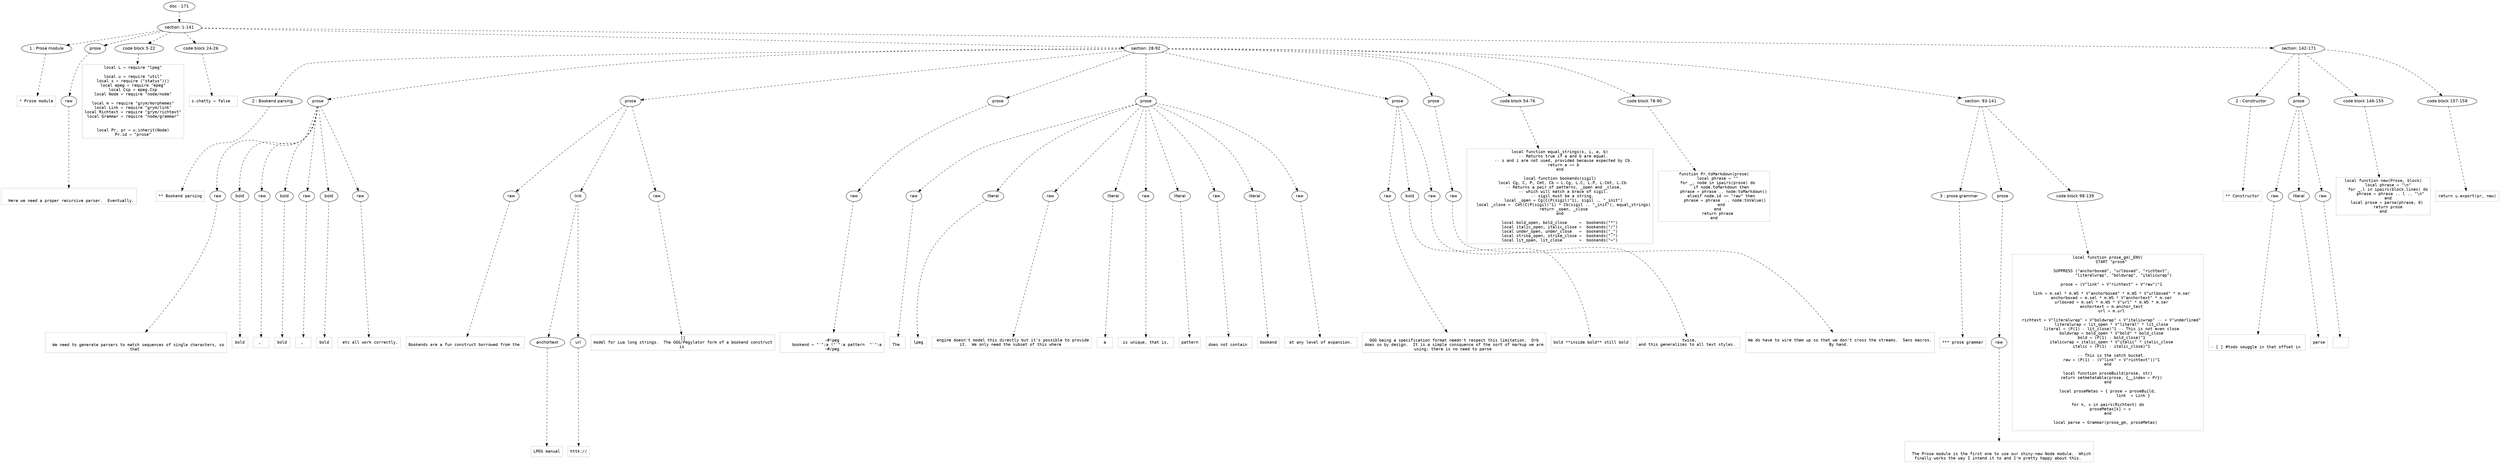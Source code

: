 digraph hierarchy {

node [fontname=Helvetica]
edge [style=dashed]

doc_0 [label="doc - 171"]


doc_0 -> { section_1}
{rank=same; section_1}

section_1 [label="section: 1-141"]


section_1 -> { header_2 prose_3 codeblock_4 codeblock_5 section_6 section_7}
{rank=same; header_2 prose_3 codeblock_4 codeblock_5 section_6 section_7}

header_2 [label="1 : Prose module"]

prose_3 [label="prose"]

codeblock_4 [label="code block 5-22"]

codeblock_5 [label="code block 24-26"]

section_6 [label="section: 28-92"]

section_7 [label="section: 142-171"]


header_2 -> leaf_8
leaf_8  [color=Gray,shape=rectangle,fontname=Inconsolata,label="* Prose module"]
prose_3 -> { raw_9}
{rank=same; raw_9}

raw_9 [label="raw"]


raw_9 -> leaf_10
leaf_10  [color=Gray,shape=rectangle,fontname=Inconsolata,label="

  Here we need a proper recursive parser.  Eventually.
"]
codeblock_4 -> leaf_11
leaf_11  [color=Gray,shape=rectangle,fontname=Inconsolata,label="local L = require \"lpeg\"

local u = require \"util\"
local s = require (\"status\")()
local epeg = require \"epeg\"
local Csp = epeg.Csp
local Node = require \"node/node\"

local m = require \"grym/morphemes\"
local Link = require \"grym/link\"
local Richtext = require \"grym/richtext\"
local Grammar = require \"node/grammar\"


local Pr, pr = u.inherit(Node)
Pr.id = \"prose\""]
codeblock_5 -> leaf_12
leaf_12  [color=Gray,shape=rectangle,fontname=Inconsolata,label="s.chatty = false  "]
section_6 -> { header_13 prose_14 prose_15 prose_16 prose_17 prose_18 prose_19 codeblock_20 codeblock_21 section_22}
{rank=same; header_13 prose_14 prose_15 prose_16 prose_17 prose_18 prose_19 codeblock_20 codeblock_21 section_22}

header_13 [label="2 : Bookend parsing"]

prose_14 [label="prose"]

prose_15 [label="prose"]

prose_16 [label="prose"]

prose_17 [label="prose"]

prose_18 [label="prose"]

prose_19 [label="prose"]

codeblock_20 [label="code block 54-76"]

codeblock_21 [label="code block 78-90"]

section_22 [label="section: 93-141"]


header_13 -> leaf_23
leaf_23  [color=Gray,shape=rectangle,fontname=Inconsolata,label="** Bookend parsing"]
prose_14 -> { raw_24 bold_25 raw_26 bold_27 raw_28 bold_29 raw_30}
{rank=same; raw_24 bold_25 raw_26 bold_27 raw_28 bold_29 raw_30}

raw_24 [label="raw"]

bold_25 [label="bold"]

raw_26 [label="raw"]

bold_27 [label="bold"]

raw_28 [label="raw"]

bold_29 [label="bold"]

raw_30 [label="raw"]


raw_24 -> leaf_31
leaf_31  [color=Gray,shape=rectangle,fontname=Inconsolata,label="

  We need to generate parsers to match sequences of single characters, so
that "]
bold_25 -> leaf_32
leaf_32  [color=Gray,shape=rectangle,fontname=Inconsolata,label="bold"]
raw_26 -> leaf_33
leaf_33  [color=Gray,shape=rectangle,fontname=Inconsolata,label=", "]
bold_27 -> leaf_34
leaf_34  [color=Gray,shape=rectangle,fontname=Inconsolata,label="bold"]
raw_28 -> leaf_35
leaf_35  [color=Gray,shape=rectangle,fontname=Inconsolata,label=", "]
bold_29 -> leaf_36
leaf_36  [color=Gray,shape=rectangle,fontname=Inconsolata,label="bold"]
raw_30 -> leaf_37
leaf_37  [color=Gray,shape=rectangle,fontname=Inconsolata,label=" etc all work correctly.
"]
prose_15 -> { raw_38 link_39 raw_40}
{rank=same; raw_38 link_39 raw_40}

raw_38 [label="raw"]

link_39 [label="link"]

raw_40 [label="raw"]


raw_38 -> leaf_41
leaf_41  [color=Gray,shape=rectangle,fontname=Inconsolata,label="
Bookends are a fun construct borrowed from the "]
link_39 -> { anchortext_42 url_43}
{rank=same; anchortext_42 url_43}

anchortext_42 [label="anchortext"]

url_43 [label="url"]


anchortext_42 -> leaf_44
leaf_44  [color=Gray,shape=rectangle,fontname=Inconsolata,label="LPEG manual"]
url_43 -> leaf_45
leaf_45  [color=Gray,shape=rectangle,fontname=Inconsolata,label="httk://"]
raw_40 -> leaf_46
leaf_46  [color=Gray,shape=rectangle,fontname=Inconsolata,label="]]
model for Lua long strings.  The GGG/Pegylator form of a bookend construct
is 
"]
prose_16 -> { raw_47}
{rank=same; raw_47}

raw_47 [label="raw"]


raw_47 -> leaf_48
leaf_48  [color=Gray,shape=rectangle,fontname=Inconsolata,label="
~#!peg
    bookend = \"`\":a !\"`\":a pattern  \"`\":a
~#/peg
"]
prose_17 -> { raw_49 literal_50 raw_51 literal_52 raw_53 literal_54 raw_55 literal_56 raw_57}
{rank=same; raw_49 literal_50 raw_51 literal_52 raw_53 literal_54 raw_55 literal_56 raw_57}

raw_49 [label="raw"]

literal_50 [label="literal"]

raw_51 [label="raw"]

literal_52 [label="literal"]

raw_53 [label="raw"]

literal_54 [label="literal"]

raw_55 [label="raw"]

literal_56 [label="literal"]

raw_57 [label="raw"]


raw_49 -> leaf_58
leaf_58  [color=Gray,shape=rectangle,fontname=Inconsolata,label="
The "]
literal_50 -> leaf_59
leaf_59  [color=Gray,shape=rectangle,fontname=Inconsolata,label="lpeg"]
raw_51 -> leaf_60
leaf_60  [color=Gray,shape=rectangle,fontname=Inconsolata,label=" engine doesn't model this directly but it's possible to provide
it.  We only need the subset of this where "]
literal_52 -> leaf_61
leaf_61  [color=Gray,shape=rectangle,fontname=Inconsolata,label="a"]
raw_53 -> leaf_62
leaf_62  [color=Gray,shape=rectangle,fontname=Inconsolata,label=" is unique, that is, "]
literal_54 -> leaf_63
leaf_63  [color=Gray,shape=rectangle,fontname=Inconsolata,label="pattern"]
raw_55 -> leaf_64
leaf_64  [color=Gray,shape=rectangle,fontname=Inconsolata,label="
does not contain "]
literal_56 -> leaf_65
leaf_65  [color=Gray,shape=rectangle,fontname=Inconsolata,label="bookend"]
raw_57 -> leaf_66
leaf_66  [color=Gray,shape=rectangle,fontname=Inconsolata,label=" at any level of expansion. 
"]
prose_18 -> { raw_67 bold_68 raw_69}
{rank=same; raw_67 bold_68 raw_69}

raw_67 [label="raw"]

bold_68 [label="bold"]

raw_69 [label="raw"]


raw_67 -> leaf_70
leaf_70  [color=Gray,shape=rectangle,fontname=Inconsolata,label="
GGG being a specification format needn't respect this limitation.  Orb
does so by design.  It is a simple consquence of the sort of markup we are
using; there is no need to parse "]
bold_68 -> leaf_71
leaf_71  [color=Gray,shape=rectangle,fontname=Inconsolata,label="bold **inside bold** still bold"]
raw_69 -> leaf_72
leaf_72  [color=Gray,shape=rectangle,fontname=Inconsolata,label=" twice,
and this generalizes to all text styles. 
"]
prose_19 -> { raw_73}
{rank=same; raw_73}

raw_73 [label="raw"]


raw_73 -> leaf_74
leaf_74  [color=Gray,shape=rectangle,fontname=Inconsolata,label="
We do have to wire them up so that we don't cross the streams.  Sans macros.
By hand. 

"]
codeblock_20 -> leaf_75
leaf_75  [color=Gray,shape=rectangle,fontname=Inconsolata,label="local function equal_strings(s, i, a, b)
   -- Returns true if a and b are equal.
   -- s and i are not used, provided because expected by Cb.
   return a == b
end

local function bookends(sigil)
  local Cg, C, P, Cmt, Cb = L.Cg, L.C, L.P, L.Cmt, L.Cb
   -- Returns a pair of patterns, _open and _close,
   -- which will match a brace of sigil.
   -- sigil must be a string. 
   local _open = Cg(C(P(sigil)^1), sigil .. \"_init\")
   local _close =  Cmt(C(P(sigil)^1) * Cb(sigil .. \"_init\"), equal_strings)
   return _open, _close
end

local bold_open, bold_close     =  bookends(\"*\")
local italic_open, italic_close =  bookends(\"/\")
local under_open, under_close   =  bookends(\"_\")
local strike_open, strike_close =  bookends(\"-\")
local lit_open, lit_close       =  bookends(\"=\")"]
codeblock_21 -> leaf_76
leaf_76  [color=Gray,shape=rectangle,fontname=Inconsolata,label="function Pr.toMarkdown(prose)
   local phrase = \"\"
   for _, node in ipairs(prose) do
      if node.toMarkdown then
        phrase = phrase .. node:toMarkdown()
      elseif node.id == \"raw\" then
         phrase = phrase  .. node:toValue()
      end
   end
   return phrase
end"]
section_22 -> { header_77 prose_78 codeblock_79}
{rank=same; header_77 prose_78 codeblock_79}

header_77 [label="3 : prose grammar"]

prose_78 [label="prose"]

codeblock_79 [label="code block 98-139"]


header_77 -> leaf_80
leaf_80  [color=Gray,shape=rectangle,fontname=Inconsolata,label="*** prose grammar"]
prose_78 -> { raw_81}
{rank=same; raw_81}

raw_81 [label="raw"]


raw_81 -> leaf_82
leaf_82  [color=Gray,shape=rectangle,fontname=Inconsolata,label="

  The Prose module is the first one to use our shiny-new Node module.  Which
finally works the way I intend it to and I'm pretty happy about this. 
"]
codeblock_79 -> leaf_83
leaf_83  [color=Gray,shape=rectangle,fontname=Inconsolata,label="local function prose_gm(_ENV)
   START \"prose\"

   SUPPRESS (\"anchorboxed\", \"urlboxed\", \"richtext\",
             \"literalwrap\", \"boldwrap\", \"italicwrap\")

   prose = (V\"link\" + V\"richtext\" + V\"raw\")^1

   link = m.sel * m.WS * V\"anchorboxed\" * m.WS * V\"urlboxed\" * m.ser
   anchorboxed = m.sel * m.WS * V\"anchortext\" * m.ser
   urlboxed = m.sel * m.WS * V\"url\" * m.WS * m.ser
   anchortext = m.anchor_text
   url = m.url

   richtext = V\"literalwrap\" + V\"boldwrap\" + V\"italicwrap\" -- + V\"underlined\"
   literalwrap = lit_open * V\"literal\" * lit_close
   literal = (P(1) - lit_close)^1 -- This is not even close
   boldwrap = bold_open * V\"bold\" * bold_close
   bold = (P(1) - bold_close)^1
   italicwrap = italic_open * V\"italic\" * italic_close
   italic = (P(1) - italic_close)^1

   -- This is the catch bucket.
   raw = (P(1) - (V\"link\" + V\"richtext\"))^1
end

local function proseBuild(prose, str)
   return setmetatable(prose, {__index = Pr})
end

local proseMetas = { prose = proseBuild,
                     link  = Link }

for k, v in pairs(Richtext) do
  proseMetas[k] = v
end

local parse = Grammar(prose_gm, proseMetas)  

"]
section_7 -> { header_84 prose_85 codeblock_86 codeblock_87}
{rank=same; header_84 prose_85 codeblock_86 codeblock_87}

header_84 [label="2 : Constructor"]

prose_85 [label="prose"]

codeblock_86 [label="code block 146-155"]

codeblock_87 [label="code block 157-159"]


header_84 -> leaf_88
leaf_88  [color=Gray,shape=rectangle,fontname=Inconsolata,label="** Constructor"]
prose_85 -> { raw_89 literal_90 raw_91}
{rank=same; raw_89 literal_90 raw_91}

raw_89 [label="raw"]

literal_90 [label="literal"]

raw_91 [label="raw"]


raw_89 -> leaf_92
leaf_92  [color=Gray,shape=rectangle,fontname=Inconsolata,label="

- [ ] #todo smuggle in that offset in "]
literal_90 -> leaf_93
leaf_93  [color=Gray,shape=rectangle,fontname=Inconsolata,label="parse"]
raw_91 -> leaf_94
leaf_94  [color=Gray,shape=rectangle,fontname=Inconsolata,label="
"]
codeblock_86 -> leaf_95
leaf_95  [color=Gray,shape=rectangle,fontname=Inconsolata,label="local function new(Prose, block)
    local phrase = \"\\n\"
    for _,l in ipairs(block.lines) do
      phrase = phrase .. l .. \"\\n\"
    end
    local prose = parse(phrase, 0) 
    return prose
end"]
codeblock_87 -> leaf_96
leaf_96  [color=Gray,shape=rectangle,fontname=Inconsolata,label="return u.export(pr, new)"]

}
